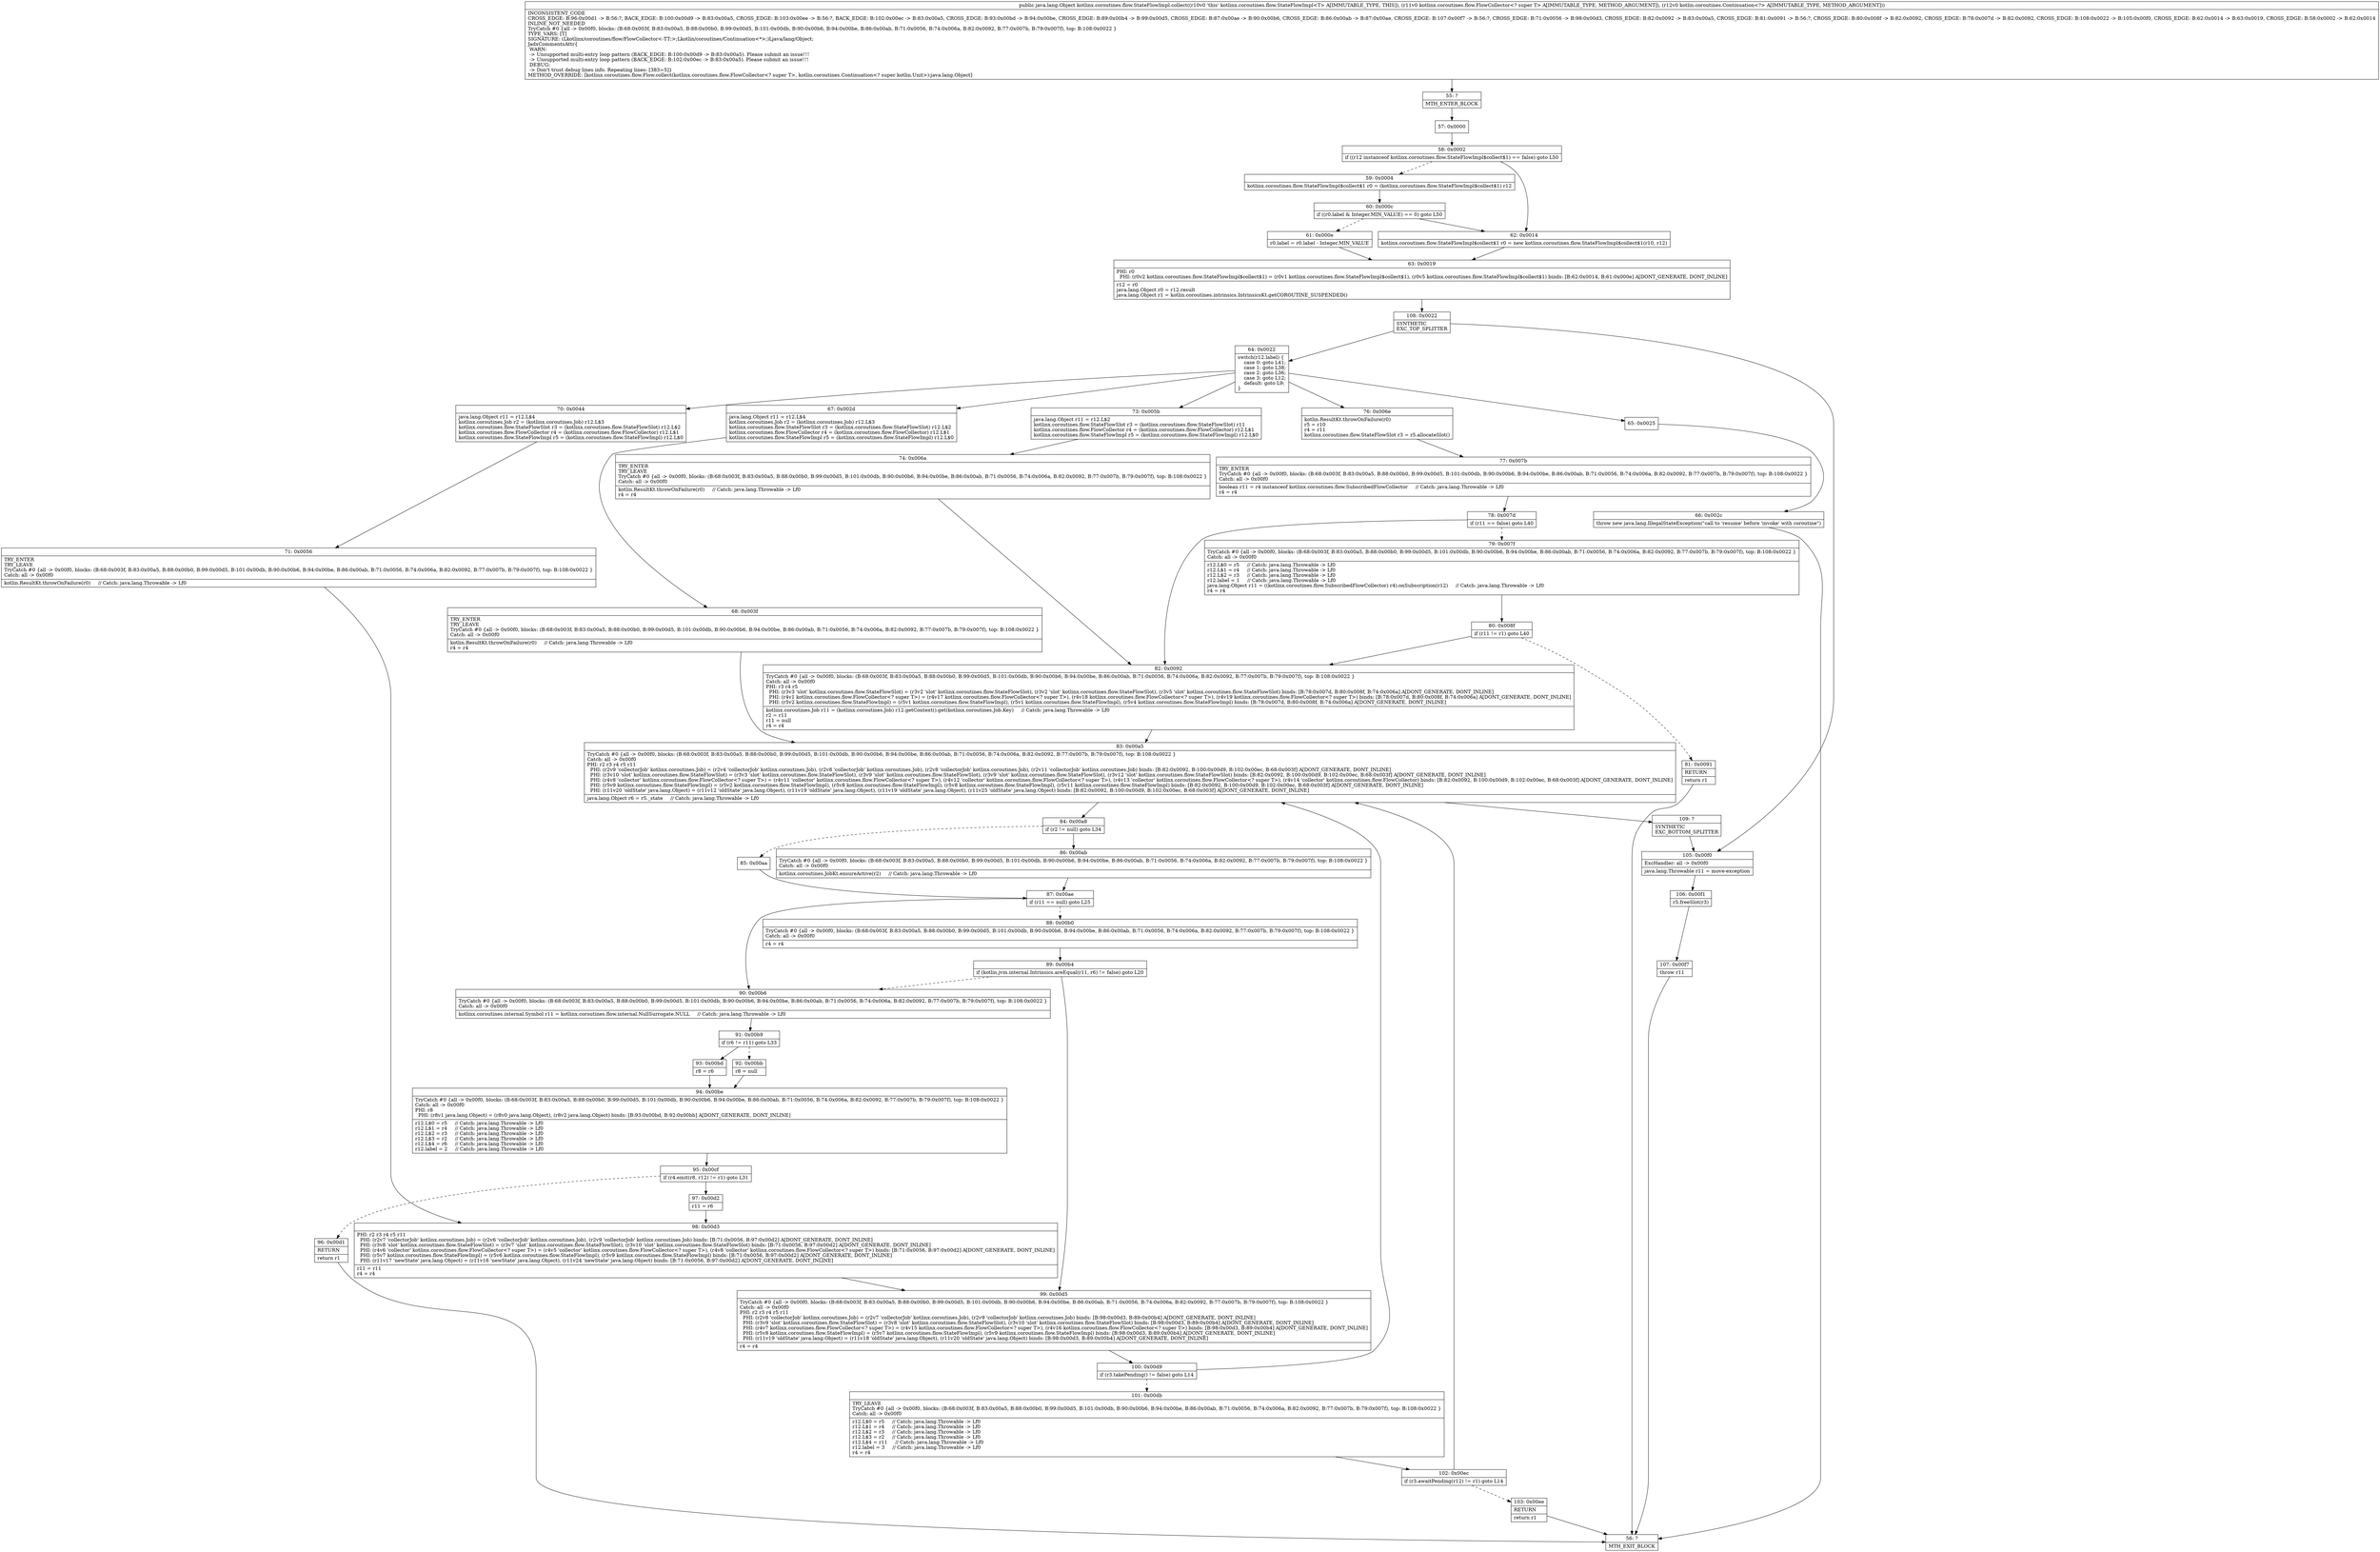 digraph "CFG forkotlinx.coroutines.flow.StateFlowImpl.collect(Lkotlinx\/coroutines\/flow\/FlowCollector;Lkotlin\/coroutines\/Continuation;)Ljava\/lang\/Object;" {
Node_55 [shape=record,label="{55\:\ ?|MTH_ENTER_BLOCK\l}"];
Node_57 [shape=record,label="{57\:\ 0x0000}"];
Node_58 [shape=record,label="{58\:\ 0x0002|if ((r12 instanceof kotlinx.coroutines.flow.StateFlowImpl$collect$1) == false) goto L50\l}"];
Node_59 [shape=record,label="{59\:\ 0x0004|kotlinx.coroutines.flow.StateFlowImpl$collect$1 r0 = (kotlinx.coroutines.flow.StateFlowImpl$collect$1) r12\l}"];
Node_60 [shape=record,label="{60\:\ 0x000c|if ((r0.label & Integer.MIN_VALUE) == 0) goto L50\l}"];
Node_61 [shape=record,label="{61\:\ 0x000e|r0.label = r0.label \- Integer.MIN_VALUE\l}"];
Node_63 [shape=record,label="{63\:\ 0x0019|PHI: r0 \l  PHI: (r0v2 kotlinx.coroutines.flow.StateFlowImpl$collect$1) = (r0v1 kotlinx.coroutines.flow.StateFlowImpl$collect$1), (r0v5 kotlinx.coroutines.flow.StateFlowImpl$collect$1) binds: [B:62:0x0014, B:61:0x000e] A[DONT_GENERATE, DONT_INLINE]\l|r12 = r0\ljava.lang.Object r0 = r12.result\ljava.lang.Object r1 = kotlin.coroutines.intrinsics.IntrinsicsKt.getCOROUTINE_SUSPENDED()\l}"];
Node_108 [shape=record,label="{108\:\ 0x0022|SYNTHETIC\lEXC_TOP_SPLITTER\l}"];
Node_64 [shape=record,label="{64\:\ 0x0022|switch(r12.label) \{\l    case 0: goto L41;\l    case 1: goto L38;\l    case 2: goto L36;\l    case 3: goto L12;\l    default: goto L9;\l\}\l}"];
Node_65 [shape=record,label="{65\:\ 0x0025}"];
Node_66 [shape=record,label="{66\:\ 0x002c|throw new java.lang.IllegalStateException(\"call to 'resume' before 'invoke' with coroutine\")\l}"];
Node_56 [shape=record,label="{56\:\ ?|MTH_EXIT_BLOCK\l}"];
Node_67 [shape=record,label="{67\:\ 0x002d|java.lang.Object r11 = r12.L$4\lkotlinx.coroutines.Job r2 = (kotlinx.coroutines.Job) r12.L$3\lkotlinx.coroutines.flow.StateFlowSlot r3 = (kotlinx.coroutines.flow.StateFlowSlot) r12.L$2\lkotlinx.coroutines.flow.FlowCollector r4 = (kotlinx.coroutines.flow.FlowCollector) r12.L$1\lkotlinx.coroutines.flow.StateFlowImpl r5 = (kotlinx.coroutines.flow.StateFlowImpl) r12.L$0\l}"];
Node_68 [shape=record,label="{68\:\ 0x003f|TRY_ENTER\lTRY_LEAVE\lTryCatch #0 \{all \-\> 0x00f0, blocks: (B:68:0x003f, B:83:0x00a5, B:88:0x00b0, B:99:0x00d5, B:101:0x00db, B:90:0x00b6, B:94:0x00be, B:86:0x00ab, B:71:0x0056, B:74:0x006a, B:82:0x0092, B:77:0x007b, B:79:0x007f), top: B:108:0x0022 \}\lCatch: all \-\> 0x00f0\l|kotlin.ResultKt.throwOnFailure(r0)     \/\/ Catch: java.lang.Throwable \-\> Lf0\lr4 = r4\l}"];
Node_83 [shape=record,label="{83\:\ 0x00a5|TryCatch #0 \{all \-\> 0x00f0, blocks: (B:68:0x003f, B:83:0x00a5, B:88:0x00b0, B:99:0x00d5, B:101:0x00db, B:90:0x00b6, B:94:0x00be, B:86:0x00ab, B:71:0x0056, B:74:0x006a, B:82:0x0092, B:77:0x007b, B:79:0x007f), top: B:108:0x0022 \}\lCatch: all \-\> 0x00f0\lPHI: r2 r3 r4 r5 r11 \l  PHI: (r2v9 'collectorJob' kotlinx.coroutines.Job) = (r2v4 'collectorJob' kotlinx.coroutines.Job), (r2v8 'collectorJob' kotlinx.coroutines.Job), (r2v8 'collectorJob' kotlinx.coroutines.Job), (r2v11 'collectorJob' kotlinx.coroutines.Job) binds: [B:82:0x0092, B:100:0x00d9, B:102:0x00ec, B:68:0x003f] A[DONT_GENERATE, DONT_INLINE]\l  PHI: (r3v10 'slot' kotlinx.coroutines.flow.StateFlowSlot) = (r3v3 'slot' kotlinx.coroutines.flow.StateFlowSlot), (r3v9 'slot' kotlinx.coroutines.flow.StateFlowSlot), (r3v9 'slot' kotlinx.coroutines.flow.StateFlowSlot), (r3v12 'slot' kotlinx.coroutines.flow.StateFlowSlot) binds: [B:82:0x0092, B:100:0x00d9, B:102:0x00ec, B:68:0x003f] A[DONT_GENERATE, DONT_INLINE]\l  PHI: (r4v8 'collector' kotlinx.coroutines.flow.FlowCollector\<? super T\>) = (r4v11 'collector' kotlinx.coroutines.flow.FlowCollector\<? super T\>), (r4v12 'collector' kotlinx.coroutines.flow.FlowCollector\<? super T\>), (r4v13 'collector' kotlinx.coroutines.flow.FlowCollector\<? super T\>), (r4v14 'collector' kotlinx.coroutines.flow.FlowCollector) binds: [B:82:0x0092, B:100:0x00d9, B:102:0x00ec, B:68:0x003f] A[DONT_GENERATE, DONT_INLINE]\l  PHI: (r5v9 kotlinx.coroutines.flow.StateFlowImpl) = (r5v2 kotlinx.coroutines.flow.StateFlowImpl), (r5v8 kotlinx.coroutines.flow.StateFlowImpl), (r5v8 kotlinx.coroutines.flow.StateFlowImpl), (r5v11 kotlinx.coroutines.flow.StateFlowImpl) binds: [B:82:0x0092, B:100:0x00d9, B:102:0x00ec, B:68:0x003f] A[DONT_GENERATE, DONT_INLINE]\l  PHI: (r11v20 'oldState' java.lang.Object) = (r11v12 'oldState' java.lang.Object), (r11v19 'oldState' java.lang.Object), (r11v19 'oldState' java.lang.Object), (r11v25 'oldState' java.lang.Object) binds: [B:82:0x0092, B:100:0x00d9, B:102:0x00ec, B:68:0x003f] A[DONT_GENERATE, DONT_INLINE]\l|java.lang.Object r6 = r5._state     \/\/ Catch: java.lang.Throwable \-\> Lf0\l}"];
Node_84 [shape=record,label="{84\:\ 0x00a8|if (r2 != null) goto L34\l}"];
Node_85 [shape=record,label="{85\:\ 0x00aa}"];
Node_87 [shape=record,label="{87\:\ 0x00ae|if (r11 == null) goto L25\l}"];
Node_88 [shape=record,label="{88\:\ 0x00b0|TryCatch #0 \{all \-\> 0x00f0, blocks: (B:68:0x003f, B:83:0x00a5, B:88:0x00b0, B:99:0x00d5, B:101:0x00db, B:90:0x00b6, B:94:0x00be, B:86:0x00ab, B:71:0x0056, B:74:0x006a, B:82:0x0092, B:77:0x007b, B:79:0x007f), top: B:108:0x0022 \}\lCatch: all \-\> 0x00f0\l|r4 = r4\l}"];
Node_89 [shape=record,label="{89\:\ 0x00b4|if (kotlin.jvm.internal.Intrinsics.areEqual(r11, r6) != false) goto L20\l}"];
Node_99 [shape=record,label="{99\:\ 0x00d5|TryCatch #0 \{all \-\> 0x00f0, blocks: (B:68:0x003f, B:83:0x00a5, B:88:0x00b0, B:99:0x00d5, B:101:0x00db, B:90:0x00b6, B:94:0x00be, B:86:0x00ab, B:71:0x0056, B:74:0x006a, B:82:0x0092, B:77:0x007b, B:79:0x007f), top: B:108:0x0022 \}\lCatch: all \-\> 0x00f0\lPHI: r2 r3 r4 r5 r11 \l  PHI: (r2v8 'collectorJob' kotlinx.coroutines.Job) = (r2v7 'collectorJob' kotlinx.coroutines.Job), (r2v9 'collectorJob' kotlinx.coroutines.Job) binds: [B:98:0x00d3, B:89:0x00b4] A[DONT_GENERATE, DONT_INLINE]\l  PHI: (r3v9 'slot' kotlinx.coroutines.flow.StateFlowSlot) = (r3v8 'slot' kotlinx.coroutines.flow.StateFlowSlot), (r3v10 'slot' kotlinx.coroutines.flow.StateFlowSlot) binds: [B:98:0x00d3, B:89:0x00b4] A[DONT_GENERATE, DONT_INLINE]\l  PHI: (r4v7 kotlinx.coroutines.flow.FlowCollector\<? super T\>) = (r4v15 kotlinx.coroutines.flow.FlowCollector\<? super T\>), (r4v16 kotlinx.coroutines.flow.FlowCollector\<? super T\>) binds: [B:98:0x00d3, B:89:0x00b4] A[DONT_GENERATE, DONT_INLINE]\l  PHI: (r5v8 kotlinx.coroutines.flow.StateFlowImpl) = (r5v7 kotlinx.coroutines.flow.StateFlowImpl), (r5v9 kotlinx.coroutines.flow.StateFlowImpl) binds: [B:98:0x00d3, B:89:0x00b4] A[DONT_GENERATE, DONT_INLINE]\l  PHI: (r11v19 'oldState' java.lang.Object) = (r11v18 'oldState' java.lang.Object), (r11v20 'oldState' java.lang.Object) binds: [B:98:0x00d3, B:89:0x00b4] A[DONT_GENERATE, DONT_INLINE]\l|r4 = r4\l}"];
Node_100 [shape=record,label="{100\:\ 0x00d9|if (r3.takePending() != false) goto L14\l}"];
Node_101 [shape=record,label="{101\:\ 0x00db|TRY_LEAVE\lTryCatch #0 \{all \-\> 0x00f0, blocks: (B:68:0x003f, B:83:0x00a5, B:88:0x00b0, B:99:0x00d5, B:101:0x00db, B:90:0x00b6, B:94:0x00be, B:86:0x00ab, B:71:0x0056, B:74:0x006a, B:82:0x0092, B:77:0x007b, B:79:0x007f), top: B:108:0x0022 \}\lCatch: all \-\> 0x00f0\l|r12.L$0 = r5     \/\/ Catch: java.lang.Throwable \-\> Lf0\lr12.L$1 = r4     \/\/ Catch: java.lang.Throwable \-\> Lf0\lr12.L$2 = r3     \/\/ Catch: java.lang.Throwable \-\> Lf0\lr12.L$3 = r2     \/\/ Catch: java.lang.Throwable \-\> Lf0\lr12.L$4 = r11     \/\/ Catch: java.lang.Throwable \-\> Lf0\lr12.label = 3     \/\/ Catch: java.lang.Throwable \-\> Lf0\lr4 = r4\l}"];
Node_102 [shape=record,label="{102\:\ 0x00ec|if (r3.awaitPending(r12) != r1) goto L14\l}"];
Node_103 [shape=record,label="{103\:\ 0x00ee|RETURN\l|return r1\l}"];
Node_90 [shape=record,label="{90\:\ 0x00b6|TryCatch #0 \{all \-\> 0x00f0, blocks: (B:68:0x003f, B:83:0x00a5, B:88:0x00b0, B:99:0x00d5, B:101:0x00db, B:90:0x00b6, B:94:0x00be, B:86:0x00ab, B:71:0x0056, B:74:0x006a, B:82:0x0092, B:77:0x007b, B:79:0x007f), top: B:108:0x0022 \}\lCatch: all \-\> 0x00f0\l|kotlinx.coroutines.internal.Symbol r11 = kotlinx.coroutines.flow.internal.NullSurrogate.NULL     \/\/ Catch: java.lang.Throwable \-\> Lf0\l}"];
Node_91 [shape=record,label="{91\:\ 0x00b9|if (r6 != r11) goto L33\l}"];
Node_92 [shape=record,label="{92\:\ 0x00bb|r8 = null\l}"];
Node_94 [shape=record,label="{94\:\ 0x00be|TryCatch #0 \{all \-\> 0x00f0, blocks: (B:68:0x003f, B:83:0x00a5, B:88:0x00b0, B:99:0x00d5, B:101:0x00db, B:90:0x00b6, B:94:0x00be, B:86:0x00ab, B:71:0x0056, B:74:0x006a, B:82:0x0092, B:77:0x007b, B:79:0x007f), top: B:108:0x0022 \}\lCatch: all \-\> 0x00f0\lPHI: r8 \l  PHI: (r8v1 java.lang.Object) = (r8v0 java.lang.Object), (r8v2 java.lang.Object) binds: [B:93:0x00bd, B:92:0x00bb] A[DONT_GENERATE, DONT_INLINE]\l|r12.L$0 = r5     \/\/ Catch: java.lang.Throwable \-\> Lf0\lr12.L$1 = r4     \/\/ Catch: java.lang.Throwable \-\> Lf0\lr12.L$2 = r3     \/\/ Catch: java.lang.Throwable \-\> Lf0\lr12.L$3 = r2     \/\/ Catch: java.lang.Throwable \-\> Lf0\lr12.L$4 = r6     \/\/ Catch: java.lang.Throwable \-\> Lf0\lr12.label = 2     \/\/ Catch: java.lang.Throwable \-\> Lf0\l}"];
Node_95 [shape=record,label="{95\:\ 0x00cf|if (r4.emit(r8, r12) != r1) goto L31\l}"];
Node_96 [shape=record,label="{96\:\ 0x00d1|RETURN\l|return r1\l}"];
Node_97 [shape=record,label="{97\:\ 0x00d2|r11 = r6\l}"];
Node_98 [shape=record,label="{98\:\ 0x00d3|PHI: r2 r3 r4 r5 r11 \l  PHI: (r2v7 'collectorJob' kotlinx.coroutines.Job) = (r2v6 'collectorJob' kotlinx.coroutines.Job), (r2v9 'collectorJob' kotlinx.coroutines.Job) binds: [B:71:0x0056, B:97:0x00d2] A[DONT_GENERATE, DONT_INLINE]\l  PHI: (r3v8 'slot' kotlinx.coroutines.flow.StateFlowSlot) = (r3v7 'slot' kotlinx.coroutines.flow.StateFlowSlot), (r3v10 'slot' kotlinx.coroutines.flow.StateFlowSlot) binds: [B:71:0x0056, B:97:0x00d2] A[DONT_GENERATE, DONT_INLINE]\l  PHI: (r4v6 'collector' kotlinx.coroutines.flow.FlowCollector\<? super T\>) = (r4v5 'collector' kotlinx.coroutines.flow.FlowCollector\<? super T\>), (r4v8 'collector' kotlinx.coroutines.flow.FlowCollector\<? super T\>) binds: [B:71:0x0056, B:97:0x00d2] A[DONT_GENERATE, DONT_INLINE]\l  PHI: (r5v7 kotlinx.coroutines.flow.StateFlowImpl) = (r5v6 kotlinx.coroutines.flow.StateFlowImpl), (r5v9 kotlinx.coroutines.flow.StateFlowImpl) binds: [B:71:0x0056, B:97:0x00d2] A[DONT_GENERATE, DONT_INLINE]\l  PHI: (r11v17 'newState' java.lang.Object) = (r11v16 'newState' java.lang.Object), (r11v24 'newState' java.lang.Object) binds: [B:71:0x0056, B:97:0x00d2] A[DONT_GENERATE, DONT_INLINE]\l|r11 = r11\lr4 = r4\l}"];
Node_93 [shape=record,label="{93\:\ 0x00bd|r8 = r6\l}"];
Node_86 [shape=record,label="{86\:\ 0x00ab|TryCatch #0 \{all \-\> 0x00f0, blocks: (B:68:0x003f, B:83:0x00a5, B:88:0x00b0, B:99:0x00d5, B:101:0x00db, B:90:0x00b6, B:94:0x00be, B:86:0x00ab, B:71:0x0056, B:74:0x006a, B:82:0x0092, B:77:0x007b, B:79:0x007f), top: B:108:0x0022 \}\lCatch: all \-\> 0x00f0\l|kotlinx.coroutines.JobKt.ensureActive(r2)     \/\/ Catch: java.lang.Throwable \-\> Lf0\l}"];
Node_109 [shape=record,label="{109\:\ ?|SYNTHETIC\lEXC_BOTTOM_SPLITTER\l}"];
Node_70 [shape=record,label="{70\:\ 0x0044|java.lang.Object r11 = r12.L$4\lkotlinx.coroutines.Job r2 = (kotlinx.coroutines.Job) r12.L$3\lkotlinx.coroutines.flow.StateFlowSlot r3 = (kotlinx.coroutines.flow.StateFlowSlot) r12.L$2\lkotlinx.coroutines.flow.FlowCollector r4 = (kotlinx.coroutines.flow.FlowCollector) r12.L$1\lkotlinx.coroutines.flow.StateFlowImpl r5 = (kotlinx.coroutines.flow.StateFlowImpl) r12.L$0\l}"];
Node_71 [shape=record,label="{71\:\ 0x0056|TRY_ENTER\lTRY_LEAVE\lTryCatch #0 \{all \-\> 0x00f0, blocks: (B:68:0x003f, B:83:0x00a5, B:88:0x00b0, B:99:0x00d5, B:101:0x00db, B:90:0x00b6, B:94:0x00be, B:86:0x00ab, B:71:0x0056, B:74:0x006a, B:82:0x0092, B:77:0x007b, B:79:0x007f), top: B:108:0x0022 \}\lCatch: all \-\> 0x00f0\l|kotlin.ResultKt.throwOnFailure(r0)     \/\/ Catch: java.lang.Throwable \-\> Lf0\l}"];
Node_73 [shape=record,label="{73\:\ 0x005b|java.lang.Object r11 = r12.L$2\lkotlinx.coroutines.flow.StateFlowSlot r3 = (kotlinx.coroutines.flow.StateFlowSlot) r11\lkotlinx.coroutines.flow.FlowCollector r4 = (kotlinx.coroutines.flow.FlowCollector) r12.L$1\lkotlinx.coroutines.flow.StateFlowImpl r5 = (kotlinx.coroutines.flow.StateFlowImpl) r12.L$0\l}"];
Node_74 [shape=record,label="{74\:\ 0x006a|TRY_ENTER\lTRY_LEAVE\lTryCatch #0 \{all \-\> 0x00f0, blocks: (B:68:0x003f, B:83:0x00a5, B:88:0x00b0, B:99:0x00d5, B:101:0x00db, B:90:0x00b6, B:94:0x00be, B:86:0x00ab, B:71:0x0056, B:74:0x006a, B:82:0x0092, B:77:0x007b, B:79:0x007f), top: B:108:0x0022 \}\lCatch: all \-\> 0x00f0\l|kotlin.ResultKt.throwOnFailure(r0)     \/\/ Catch: java.lang.Throwable \-\> Lf0\lr4 = r4\l}"];
Node_82 [shape=record,label="{82\:\ 0x0092|TryCatch #0 \{all \-\> 0x00f0, blocks: (B:68:0x003f, B:83:0x00a5, B:88:0x00b0, B:99:0x00d5, B:101:0x00db, B:90:0x00b6, B:94:0x00be, B:86:0x00ab, B:71:0x0056, B:74:0x006a, B:82:0x0092, B:77:0x007b, B:79:0x007f), top: B:108:0x0022 \}\lCatch: all \-\> 0x00f0\lPHI: r3 r4 r5 \l  PHI: (r3v3 'slot' kotlinx.coroutines.flow.StateFlowSlot) = (r3v2 'slot' kotlinx.coroutines.flow.StateFlowSlot), (r3v2 'slot' kotlinx.coroutines.flow.StateFlowSlot), (r3v5 'slot' kotlinx.coroutines.flow.StateFlowSlot) binds: [B:78:0x007d, B:80:0x008f, B:74:0x006a] A[DONT_GENERATE, DONT_INLINE]\l  PHI: (r4v1 kotlinx.coroutines.flow.FlowCollector\<? super T\>) = (r4v17 kotlinx.coroutines.flow.FlowCollector\<? super T\>), (r4v18 kotlinx.coroutines.flow.FlowCollector\<? super T\>), (r4v19 kotlinx.coroutines.flow.FlowCollector\<? super T\>) binds: [B:78:0x007d, B:80:0x008f, B:74:0x006a] A[DONT_GENERATE, DONT_INLINE]\l  PHI: (r5v2 kotlinx.coroutines.flow.StateFlowImpl) = (r5v1 kotlinx.coroutines.flow.StateFlowImpl), (r5v1 kotlinx.coroutines.flow.StateFlowImpl), (r5v4 kotlinx.coroutines.flow.StateFlowImpl) binds: [B:78:0x007d, B:80:0x008f, B:74:0x006a] A[DONT_GENERATE, DONT_INLINE]\l|kotlinx.coroutines.Job r11 = (kotlinx.coroutines.Job) r12.getContext().get(kotlinx.coroutines.Job.Key)     \/\/ Catch: java.lang.Throwable \-\> Lf0\lr2 = r11\lr11 = null\lr4 = r4\l}"];
Node_76 [shape=record,label="{76\:\ 0x006e|kotlin.ResultKt.throwOnFailure(r0)\lr5 = r10\lr4 = r11\lkotlinx.coroutines.flow.StateFlowSlot r3 = r5.allocateSlot()\l}"];
Node_77 [shape=record,label="{77\:\ 0x007b|TRY_ENTER\lTryCatch #0 \{all \-\> 0x00f0, blocks: (B:68:0x003f, B:83:0x00a5, B:88:0x00b0, B:99:0x00d5, B:101:0x00db, B:90:0x00b6, B:94:0x00be, B:86:0x00ab, B:71:0x0056, B:74:0x006a, B:82:0x0092, B:77:0x007b, B:79:0x007f), top: B:108:0x0022 \}\lCatch: all \-\> 0x00f0\l|boolean r11 = r4 instanceof kotlinx.coroutines.flow.SubscribedFlowCollector     \/\/ Catch: java.lang.Throwable \-\> Lf0\lr4 = r4\l}"];
Node_78 [shape=record,label="{78\:\ 0x007d|if (r11 == false) goto L40\l}"];
Node_79 [shape=record,label="{79\:\ 0x007f|TryCatch #0 \{all \-\> 0x00f0, blocks: (B:68:0x003f, B:83:0x00a5, B:88:0x00b0, B:99:0x00d5, B:101:0x00db, B:90:0x00b6, B:94:0x00be, B:86:0x00ab, B:71:0x0056, B:74:0x006a, B:82:0x0092, B:77:0x007b, B:79:0x007f), top: B:108:0x0022 \}\lCatch: all \-\> 0x00f0\l|r12.L$0 = r5     \/\/ Catch: java.lang.Throwable \-\> Lf0\lr12.L$1 = r4     \/\/ Catch: java.lang.Throwable \-\> Lf0\lr12.L$2 = r3     \/\/ Catch: java.lang.Throwable \-\> Lf0\lr12.label = 1     \/\/ Catch: java.lang.Throwable \-\> Lf0\ljava.lang.Object r11 = ((kotlinx.coroutines.flow.SubscribedFlowCollector) r4).onSubscription(r12)     \/\/ Catch: java.lang.Throwable \-\> Lf0\lr4 = r4\l}"];
Node_80 [shape=record,label="{80\:\ 0x008f|if (r11 != r1) goto L40\l}"];
Node_81 [shape=record,label="{81\:\ 0x0091|RETURN\l|return r1\l}"];
Node_105 [shape=record,label="{105\:\ 0x00f0|ExcHandler: all \-\> 0x00f0\l|java.lang.Throwable r11 = move\-exception\l}"];
Node_106 [shape=record,label="{106\:\ 0x00f1|r5.freeSlot(r3)\l}"];
Node_107 [shape=record,label="{107\:\ 0x00f7|throw r11\l}"];
Node_62 [shape=record,label="{62\:\ 0x0014|kotlinx.coroutines.flow.StateFlowImpl$collect$1 r0 = new kotlinx.coroutines.flow.StateFlowImpl$collect$1(r10, r12)\l}"];
MethodNode[shape=record,label="{public java.lang.Object kotlinx.coroutines.flow.StateFlowImpl.collect((r10v0 'this' kotlinx.coroutines.flow.StateFlowImpl\<T\> A[IMMUTABLE_TYPE, THIS]), (r11v0 kotlinx.coroutines.flow.FlowCollector\<? super T\> A[IMMUTABLE_TYPE, METHOD_ARGUMENT]), (r12v0 kotlin.coroutines.Continuation\<?\> A[IMMUTABLE_TYPE, METHOD_ARGUMENT]))  | INCONSISTENT_CODE\lCROSS_EDGE: B:96:0x00d1 \-\> B:56:?, BACK_EDGE: B:100:0x00d9 \-\> B:83:0x00a5, CROSS_EDGE: B:103:0x00ee \-\> B:56:?, BACK_EDGE: B:102:0x00ec \-\> B:83:0x00a5, CROSS_EDGE: B:93:0x00bd \-\> B:94:0x00be, CROSS_EDGE: B:89:0x00b4 \-\> B:99:0x00d5, CROSS_EDGE: B:87:0x00ae \-\> B:90:0x00b6, CROSS_EDGE: B:86:0x00ab \-\> B:87:0x00ae, CROSS_EDGE: B:107:0x00f7 \-\> B:56:?, CROSS_EDGE: B:71:0x0056 \-\> B:98:0x00d3, CROSS_EDGE: B:82:0x0092 \-\> B:83:0x00a5, CROSS_EDGE: B:81:0x0091 \-\> B:56:?, CROSS_EDGE: B:80:0x008f \-\> B:82:0x0092, CROSS_EDGE: B:78:0x007d \-\> B:82:0x0092, CROSS_EDGE: B:108:0x0022 \-\> B:105:0x00f0, CROSS_EDGE: B:62:0x0014 \-\> B:63:0x0019, CROSS_EDGE: B:58:0x0002 \-\> B:62:0x0014\lINLINE_NOT_NEEDED\lTryCatch #0 \{all \-\> 0x00f0, blocks: (B:68:0x003f, B:83:0x00a5, B:88:0x00b0, B:99:0x00d5, B:101:0x00db, B:90:0x00b6, B:94:0x00be, B:86:0x00ab, B:71:0x0056, B:74:0x006a, B:82:0x0092, B:77:0x007b, B:79:0x007f), top: B:108:0x0022 \}\lTYPE_VARS: [T]\lSIGNATURE: (Lkotlinx\/coroutines\/flow\/FlowCollector\<\-TT;\>;Lkotlin\/coroutines\/Continuation\<*\>;)Ljava\/lang\/Object;\lJadxCommentsAttr\{\l WARN: \l \-\> Unsupported multi\-entry loop pattern (BACK_EDGE: B:100:0x00d9 \-\> B:83:0x00a5). Please submit an issue!!!\l \-\> Unsupported multi\-entry loop pattern (BACK_EDGE: B:102:0x00ec \-\> B:83:0x00a5). Please submit an issue!!!\l DEBUG: \l \-\> Don't trust debug lines info. Repeating lines: [383=5]\}\lMETHOD_OVERRIDE: [kotlinx.coroutines.flow.Flow.collect(kotlinx.coroutines.flow.FlowCollector\<? super T\>, kotlin.coroutines.Continuation\<? super kotlin.Unit\>):java.lang.Object]\l}"];
MethodNode -> Node_55;Node_55 -> Node_57;
Node_57 -> Node_58;
Node_58 -> Node_59[style=dashed];
Node_58 -> Node_62;
Node_59 -> Node_60;
Node_60 -> Node_61[style=dashed];
Node_60 -> Node_62;
Node_61 -> Node_63;
Node_63 -> Node_108;
Node_108 -> Node_64;
Node_108 -> Node_105;
Node_64 -> Node_65;
Node_64 -> Node_67;
Node_64 -> Node_70;
Node_64 -> Node_73;
Node_64 -> Node_76;
Node_65 -> Node_66;
Node_66 -> Node_56;
Node_67 -> Node_68;
Node_68 -> Node_83;
Node_83 -> Node_84;
Node_83 -> Node_109;
Node_84 -> Node_85[style=dashed];
Node_84 -> Node_86;
Node_85 -> Node_87;
Node_87 -> Node_88[style=dashed];
Node_87 -> Node_90;
Node_88 -> Node_89;
Node_89 -> Node_90[style=dashed];
Node_89 -> Node_99;
Node_99 -> Node_100;
Node_100 -> Node_83;
Node_100 -> Node_101[style=dashed];
Node_101 -> Node_102;
Node_102 -> Node_103[style=dashed];
Node_102 -> Node_83;
Node_103 -> Node_56;
Node_90 -> Node_91;
Node_91 -> Node_92[style=dashed];
Node_91 -> Node_93;
Node_92 -> Node_94;
Node_94 -> Node_95;
Node_95 -> Node_96[style=dashed];
Node_95 -> Node_97;
Node_96 -> Node_56;
Node_97 -> Node_98;
Node_98 -> Node_99;
Node_93 -> Node_94;
Node_86 -> Node_87;
Node_109 -> Node_105;
Node_70 -> Node_71;
Node_71 -> Node_98;
Node_73 -> Node_74;
Node_74 -> Node_82;
Node_82 -> Node_83;
Node_76 -> Node_77;
Node_77 -> Node_78;
Node_78 -> Node_79[style=dashed];
Node_78 -> Node_82;
Node_79 -> Node_80;
Node_80 -> Node_81[style=dashed];
Node_80 -> Node_82;
Node_81 -> Node_56;
Node_105 -> Node_106;
Node_106 -> Node_107;
Node_107 -> Node_56;
Node_62 -> Node_63;
}

